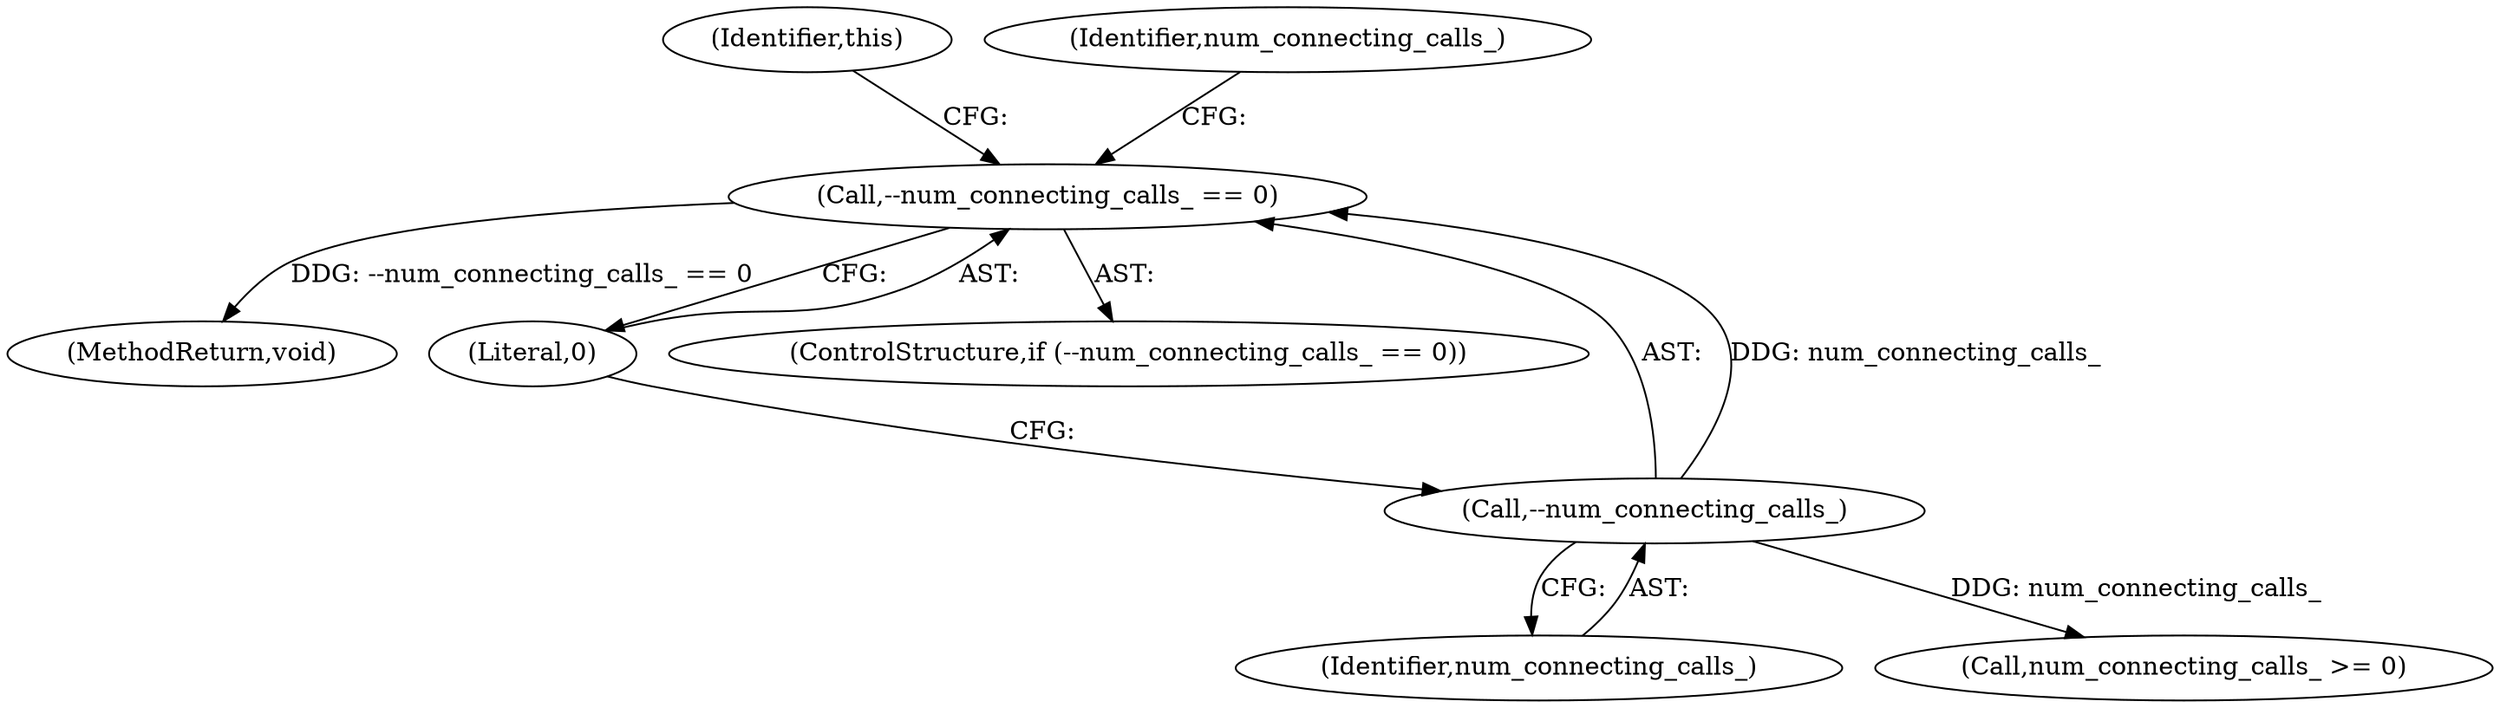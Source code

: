digraph "0_Chrome_d358f57009b85fb7440208afa5ba87636b491889_14@API" {
"1000106" [label="(Call,--num_connecting_calls_ == 0)"];
"1000107" [label="(Call,--num_connecting_calls_)"];
"1000200" [label="(MethodReturn,void)"];
"1000107" [label="(Call,--num_connecting_calls_)"];
"1000111" [label="(Identifier,this)"];
"1000109" [label="(Literal,0)"];
"1000108" [label="(Identifier,num_connecting_calls_)"];
"1000113" [label="(Call,num_connecting_calls_ >= 0)"];
"1000105" [label="(ControlStructure,if (--num_connecting_calls_ == 0))"];
"1000106" [label="(Call,--num_connecting_calls_ == 0)"];
"1000114" [label="(Identifier,num_connecting_calls_)"];
"1000106" -> "1000105"  [label="AST: "];
"1000106" -> "1000109"  [label="CFG: "];
"1000107" -> "1000106"  [label="AST: "];
"1000109" -> "1000106"  [label="AST: "];
"1000111" -> "1000106"  [label="CFG: "];
"1000114" -> "1000106"  [label="CFG: "];
"1000106" -> "1000200"  [label="DDG: --num_connecting_calls_ == 0"];
"1000107" -> "1000106"  [label="DDG: num_connecting_calls_"];
"1000107" -> "1000108"  [label="CFG: "];
"1000108" -> "1000107"  [label="AST: "];
"1000109" -> "1000107"  [label="CFG: "];
"1000107" -> "1000113"  [label="DDG: num_connecting_calls_"];
}
